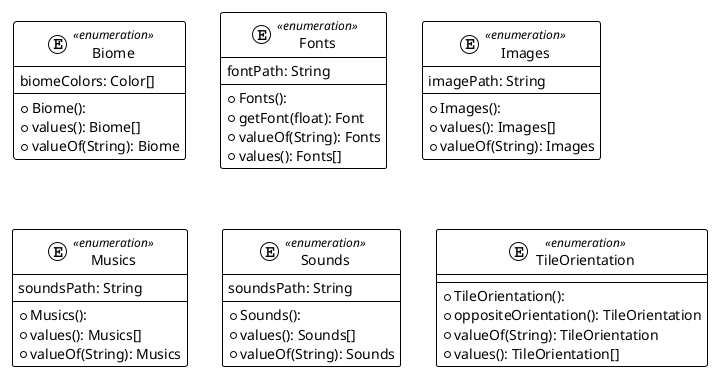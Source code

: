 @startuml enums

!theme plain
top to bottom direction
skinparam linetype ortho

enum Biome << enumeration >> {
  + Biome(): 
  + values(): Biome[]
  + valueOf(String): Biome
   biomeColors: Color[]
}
enum Fonts << enumeration >> {
  + Fonts(): 
  + getFont(float): Font
  + valueOf(String): Fonts
  + values(): Fonts[]
   fontPath: String
}
enum Images << enumeration >> {
  + Images(): 
  + values(): Images[]
  + valueOf(String): Images
   imagePath: String
}
enum Musics << enumeration >> {
  + Musics(): 
  + values(): Musics[]
  + valueOf(String): Musics
   soundsPath: String
}
enum Sounds << enumeration >> {
  + Sounds(): 
  + values(): Sounds[]
  + valueOf(String): Sounds
   soundsPath: String
}
enum TileOrientation << enumeration >> {
  + TileOrientation(): 
  + oppositeOrientation(): TileOrientation
  + valueOf(String): TileOrientation
  + values(): TileOrientation[]
}

@enduml

